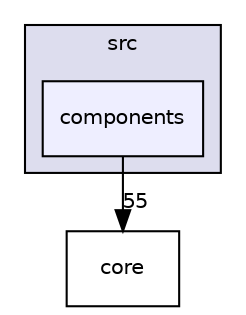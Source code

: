 digraph "src/components/" {
  compound=true
  node [ fontsize="10", fontname="Helvetica"];
  edge [ labelfontsize="10", labelfontname="Helvetica"];
  subgraph clusterdir_68267d1309a1af8e8297ef4c3efbcdba {
    graph [ bgcolor="#ddddee", pencolor="black", label="src" fontname="Helvetica", fontsize="10", URL="dir_68267d1309a1af8e8297ef4c3efbcdba.html"]
  dir_3c4c7c1a85608ccd561c026bec818e51 [shape=box, label="components", style="filled", fillcolor="#eeeeff", pencolor="black", URL="dir_3c4c7c1a85608ccd561c026bec818e51.html"];
  }
  dir_aebb8dcc11953d78e620bbef0b9e2183 [shape=box label="core" URL="dir_aebb8dcc11953d78e620bbef0b9e2183.html"];
  dir_3c4c7c1a85608ccd561c026bec818e51->dir_aebb8dcc11953d78e620bbef0b9e2183 [headlabel="55", labeldistance=1.5 headhref="dir_000001_000002.html"];
}
